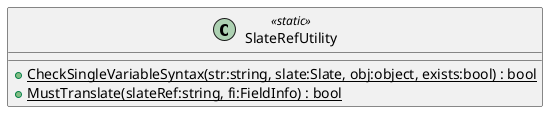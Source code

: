 @startuml
class SlateRefUtility <<static>> {
    + {static} CheckSingleVariableSyntax(str:string, slate:Slate, obj:object, exists:bool) : bool
    + {static} MustTranslate(slateRef:string, fi:FieldInfo) : bool
}
@enduml
